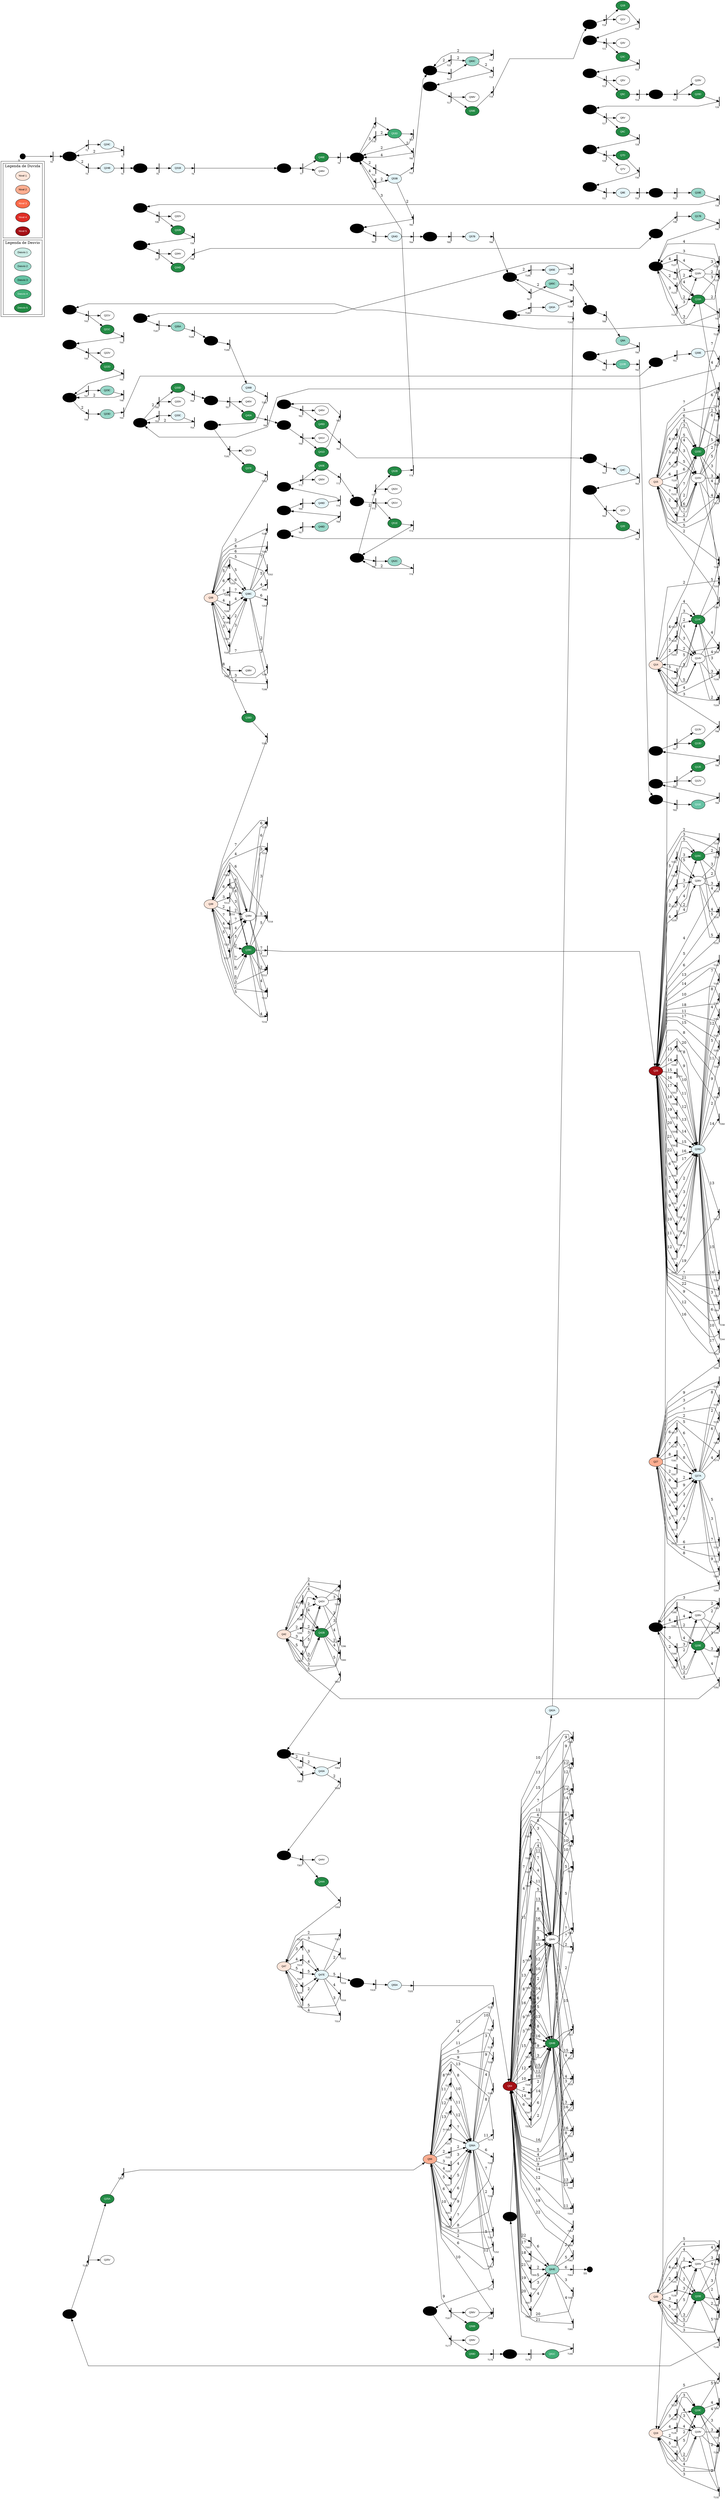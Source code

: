 digraph G { rankdir=LR; splines=polyline;
node[style=filled; fontsize=10; fontname=Arial; fontcolor=black; fillcolor=white; colorscheme=bugn9];
subgraph cluster_0{subgraph cluster_1{ label="Legenda de Duvida"
"Nivel 1"[colorscheme=reds5; fillcolor=1;]
"Nivel 2"[colorscheme=reds5; fillcolor=2;]
"Nivel 3"[colorscheme=reds5; fillcolor=3; fontcolor=white;]
"Nivel 4"[colorscheme=reds5; fillcolor=4; fontcolor=white;]
"Nivel 5"[colorscheme=reds5; fillcolor=5; fontcolor=white;]
}
subgraph cluster_2{ label="Legenda de Desvio"
"Desvio 1"[fillcolor=3;];
"Desvio 2"[fillcolor=4;];
"Desvio 3"[fillcolor=5;];
"Desvio 4"[fillcolor=6; fontcolor=white;];
"Desvio 5"[fillcolor=7; fontcolor=white;];
}}
"S"[fillcolor=black; shape=point; width=0.3; xlabel="S";];"Q24"[colorscheme="reds5"; fillcolor=0; ]; "Q24C"[fillcolor=2; ]; "Q24B"[fillcolor=2; ]; "Q31"[colorscheme="reds5"; fillcolor=0; ]; "Q31B"[fillcolor=2; ]; "Q46"[colorscheme="reds5"; fillcolor=0; ]; "Q46E"[fillcolor=7; fontcolor=white;]; "Q53"[colorscheme="reds5"; fillcolor=0; ]; "Q53D"[fillcolor=6; fontcolor=white;]; "Q53B"[fillcolor=2; ]; "Q60"[colorscheme="reds5"; fillcolor=0; ]; "Q60C"[fillcolor=4; ]; "Q58"[colorscheme="reds5"; fillcolor=0; ]; "Q58E"[fillcolor=7; fontcolor=white;]; "Q1"[colorscheme="reds5"; fillcolor=0; ]; "Q1B"[fillcolor=7; fontcolor=white;]; "Q3"[colorscheme="reds5"; fillcolor=0; ]; "Q3C"[fillcolor=7; fontcolor=white;]; "Q5"[colorscheme="reds5"; fillcolor=0; ]; "Q5C"[fillcolor=7; fontcolor=white;]; "Q29"[colorscheme="reds5"; fillcolor=0; ]; "Q29D"[fillcolor=7; fontcolor=white;]; "Q6"[colorscheme="reds5"; fillcolor=0; ]; "Q6C"[fillcolor=7; fontcolor=white;]; "Q7"[colorscheme="reds5"; fillcolor=0; ]; "Q7D"[fillcolor=7; fontcolor=white;]; "Q8"[colorscheme="reds5"; fillcolor=0; ]; "Q8E"[fillcolor=2; ]; "Q16"[colorscheme="reds5"; fillcolor=0; ]; "Q16E"[fillcolor=4; ]; "Q32"[colorscheme="reds5"; fillcolor=0; ]; "Q32B"[fillcolor=7; fontcolor=white;]; "Q34"[colorscheme="reds5"; fillcolor=0; ]; "Q34D"[fillcolor=7; fontcolor=white;]; "Q17"[colorscheme="reds5"; fillcolor=0; ]; "Q17B"[fillcolor=4; ]; "Q18"[colorscheme="reds5"; fillcolor=0; ]; "Q18A"[fillcolor=7; fontcolor=white;]; "Q21"[colorscheme="reds5"; fillcolor=0; ]; "Q21C"[fillcolor=7; fontcolor=white;]; "Q22"[colorscheme="reds5"; fillcolor=0; ]; "Q22D"[fillcolor=7; fontcolor=white;]; "Q23"[colorscheme="reds5"; fillcolor=0; ]; "Q23C"[fillcolor=4; ]; "Q23D"[fillcolor=4; ]; "Q30"[colorscheme="reds5"; fillcolor=0; ]; "Q30E"[fillcolor=2; ]; "Q33"[colorscheme="reds5"; fillcolor=0; ]; "Q33C"[fillcolor=2; ]; "Q33D"[fillcolor=7; fontcolor=white;]; "Q40"[colorscheme="reds5"; fillcolor=0; ]; "Q40A"[fillcolor=7; fontcolor=white;]; "Q41"[colorscheme="reds5"; fillcolor=0; ]; "Q41D"[fillcolor=7; fontcolor=white;]; "Q45"[colorscheme="reds5"; fillcolor=0; ]; "Q45D"[fillcolor=7; fontcolor=white;]; "Q4"[colorscheme="reds5"; fillcolor=0; ]; "Q4C"[fillcolor=2; ]; "Q2"[colorscheme="reds5"; fillcolor=0; ]; "Q2E"[fillcolor=7; fontcolor=white;]; "Q48"[colorscheme="reds5"; fillcolor=0; ]; "Q48D"[fillcolor=4; ]; "Q49"[colorscheme="reds5"; fillcolor=0; ]; "Q49D"[fillcolor=2; ]; "Q50"[colorscheme="reds5"; fillcolor=0; ]; "Q50E"[fillcolor=7; fontcolor=white;]; "Q51"[colorscheme="reds5"; fillcolor=0; ]; "Q51E"[fillcolor=7; fontcolor=white;]; "Q52"[colorscheme="reds5"; fillcolor=0; ]; "Q52C"[fillcolor=4; ]; "Q52B"[fillcolor=7; fontcolor=white;]; "Q54"[colorscheme="reds5"; fillcolor=0; ]; "Q54D"[fillcolor=2; ]; "Q57"[colorscheme="reds5"; fillcolor=0; ]; "Q57B"[fillcolor=2; ]; "Q65"[colorscheme="reds5"; fillcolor=0; ]; "Q65C"[fillcolor=4; ]; "Q9"[colorscheme="reds5"; fillcolor=0; ]; "Q9A"[fillcolor=4; ]; "Q10"[colorscheme="reds5"; fillcolor=0; ]; "Q10B"[fillcolor=5; fontcolor=white;]; "Q11"[colorscheme="reds5"; fillcolor=0; ]; "Q11E"[fillcolor=5; fontcolor=white;]; "Q12"[colorscheme="reds5"; fillcolor=0; ]; "Q12E"[fillcolor=7; fontcolor=white;]; "Q13"[colorscheme="reds5"; fillcolor=0; ]; "Q13D"[fillcolor=7; fontcolor=white;]; "Q14"[colorscheme="reds5"; fillcolor=1; ]; "Q14C"[fillcolor=7; fontcolor=white;]; "Q15"[colorscheme="reds5"; fillcolor=1; ]; "Q15D"[fillcolor=7; fontcolor=white;]; "Q19"[colorscheme="reds5"; fillcolor=1; ]; "Q19C"[fillcolor=7; fontcolor=white;]; "Q20"[colorscheme="reds5"; fillcolor=1; ]; "Q20E"[fillcolor=7; fontcolor=white;]; "Q25"[colorscheme="reds5"; fillcolor=0; ]; "Q25A"[fillcolor=7; fontcolor=white;]; "Q56"[colorscheme="reds5"; fillcolor=2; ]; "Q56A"[fillcolor=2; ]; "Q56B"[fillcolor=7; fontcolor=white;]; "Q59"[colorscheme="reds5"; fillcolor=0; ]; "Q59D"[fillcolor=7; fontcolor=white;]; "Q61"[colorscheme="reds5"; fillcolor=0; ]; "Q61C"[fillcolor=6; fontcolor=white;]; "Q62"[colorscheme="reds5"; fillcolor=0; ]; "Q62A"[fillcolor=2; ]; "Q63"[colorscheme="reds5"; fillcolor=0; ]; "Q63A"[fillcolor=2; ]; "Q65E"[fillcolor=2; ]; "Q35"[colorscheme="reds5"; fillcolor=0; ]; "Q35A"[fillcolor=4; ]; "Q36"[colorscheme="reds5"; fillcolor=0; ]; "Q36B"[fillcolor=2; ]; "Q37"[colorscheme="reds5"; fillcolor=0; ]; "Q37E"[fillcolor=7; fontcolor=white;]; "Q38"[colorscheme="reds5"; fillcolor=1; ]; "Q38C"[fillcolor=2; ]; "Q38D"[fillcolor=7; fontcolor=white;]; "Q39"[colorscheme="reds5"; fillcolor=1; ]; "Q39C"[fillcolor=7; fontcolor=white;]; "Q26"[colorscheme="reds5"; fillcolor=5; fontcolor=white;]; "Q26C"[fillcolor=7; fontcolor=white;]; "Q26D"[fillcolor=2; ]; "Q27"[colorscheme="reds5"; fillcolor=2; ]; "Q27A"[fillcolor=2; ]; "Q28"[colorscheme="reds5"; fillcolor=0; ]; "Q28E"[fillcolor=7; fontcolor=white;]; "Q42"[colorscheme="reds5"; fillcolor=1; ]; "Q42B"[fillcolor=7; fontcolor=white;]; "Q43"[colorscheme="reds5"; fillcolor=0; ]; "Q43A"[fillcolor=2; ]; "Q44"[colorscheme="reds5"; fillcolor=0; ]; "Q44A"[fillcolor=7; fontcolor=white;]; "Q47"[colorscheme="reds5"; fillcolor=1; ]; "Q47E"[fillcolor=2; ]; "Q55"[colorscheme="reds5"; fillcolor=0; ]; "Q55A"[fillcolor=2; ]; "Q64"[colorscheme="reds5"; fillcolor=5; fontcolor=white;]; "Q64B"[fillcolor=7; fontcolor=white;]; "Q64E"[fillcolor=4; ]; "SS"[fillcolor=black; shape=point; width=0.3; xlabel="SS";];"T0"[fillcolor=black; shape=box; label=""; width=0.01; fontsize=9; xlabel="T0"]; "T1"[fillcolor=black; shape=box; label=""; width=0.01; fontsize=9; xlabel="T1"]; "T2"[fillcolor=black; shape=box; label=""; width=0.01; fontsize=9; xlabel="T2"]; "T3"[fillcolor=black; shape=box; label=""; width=0.01; fontsize=9; xlabel="T3"]; "T4"[fillcolor=black; shape=box; label=""; width=0.01; fontsize=9; xlabel="T4"]; "T5"[fillcolor=black; shape=box; label=""; width=0.01; fontsize=9; xlabel="T5"]; "T6"[fillcolor=black; shape=box; label=""; width=0.01; fontsize=9; xlabel="T6"]; "T7"[fillcolor=black; shape=box; label=""; width=0.01; fontsize=9; xlabel="T7"]; "T8"[fillcolor=black; shape=box; label=""; width=0.01; fontsize=9; xlabel="T8"]; "T9"[fillcolor=black; shape=box; label=""; width=0.01; fontsize=9; xlabel="T9"]; "T10"[fillcolor=black; shape=box; label=""; width=0.01; fontsize=9; xlabel="T10"]; "T11"[fillcolor=black; shape=box; label=""; width=0.01; fontsize=9; xlabel="T11"]; "T12"[fillcolor=black; shape=box; label=""; width=0.01; fontsize=9; xlabel="T12"]; "T13"[fillcolor=black; shape=box; label=""; width=0.01; fontsize=9; xlabel="T13"]; "T14"[fillcolor=black; shape=box; label=""; width=0.01; fontsize=9; xlabel="T14"]; "T15"[fillcolor=black; shape=box; label=""; width=0.01; fontsize=9; xlabel="T15"]; "T16"[fillcolor=black; shape=box; label=""; width=0.01; fontsize=9; xlabel="T16"]; "T17"[fillcolor=black; shape=box; label=""; width=0.01; fontsize=9; xlabel="T17"]; "T18"[fillcolor=black; shape=box; label=""; width=0.01; fontsize=9; xlabel="T18"]; "T19"[fillcolor=black; shape=box; label=""; width=0.01; fontsize=9; xlabel="T19"]; "T20"[fillcolor=black; shape=box; label=""; width=0.01; fontsize=9; xlabel="T20"]; "T21"[fillcolor=black; shape=box; label=""; width=0.01; fontsize=9; xlabel="T21"]; "T22"[fillcolor=black; shape=box; label=""; width=0.01; fontsize=9; xlabel="T22"]; "T23"[fillcolor=black; shape=box; label=""; width=0.01; fontsize=9; xlabel="T23"]; "T24"[fillcolor=black; shape=box; label=""; width=0.01; fontsize=9; xlabel="T24"]; "T25"[fillcolor=black; shape=box; label=""; width=0.01; fontsize=9; xlabel="T25"]; "T26"[fillcolor=black; shape=box; label=""; width=0.01; fontsize=9; xlabel="T26"]; "T27"[fillcolor=black; shape=box; label=""; width=0.01; fontsize=9; xlabel="T27"]; "T28"[fillcolor=black; shape=box; label=""; width=0.01; fontsize=9; xlabel="T28"]; "T29"[fillcolor=black; shape=box; label=""; width=0.01; fontsize=9; xlabel="T29"]; "T30"[fillcolor=black; shape=box; label=""; width=0.01; fontsize=9; xlabel="T30"]; "T31"[fillcolor=black; shape=box; label=""; width=0.01; fontsize=9; xlabel="T31"]; "T32"[fillcolor=black; shape=box; label=""; width=0.01; fontsize=9; xlabel="T32"]; "T33"[fillcolor=black; shape=box; label=""; width=0.01; fontsize=9; xlabel="T33"]; "T34"[fillcolor=black; shape=box; label=""; width=0.01; fontsize=9; xlabel="T34"]; "T35"[fillcolor=black; shape=box; label=""; width=0.01; fontsize=9; xlabel="T35"]; "T36"[fillcolor=black; shape=box; label=""; width=0.01; fontsize=9; xlabel="T36"]; "T37"[fillcolor=black; shape=box; label=""; width=0.01; fontsize=9; xlabel="T37"]; "T38"[fillcolor=black; shape=box; label=""; width=0.01; fontsize=9; xlabel="T38"]; "T39"[fillcolor=black; shape=box; label=""; width=0.01; fontsize=9; xlabel="T39"]; "T40"[fillcolor=black; shape=box; label=""; width=0.01; fontsize=9; xlabel="T40"]; "T41"[fillcolor=black; shape=box; label=""; width=0.01; fontsize=9; xlabel="T41"]; "T42"[fillcolor=black; shape=box; label=""; width=0.01; fontsize=9; xlabel="T42"]; "T43"[fillcolor=black; shape=box; label=""; width=0.01; fontsize=9; xlabel="T43"]; "T44"[fillcolor=black; shape=box; label=""; width=0.01; fontsize=9; xlabel="T44"]; "T45"[fillcolor=black; shape=box; label=""; width=0.01; fontsize=9; xlabel="T45"]; "T46"[fillcolor=black; shape=box; label=""; width=0.01; fontsize=9; xlabel="T46"]; "T47"[fillcolor=black; shape=box; label=""; width=0.01; fontsize=9; xlabel="T47"]; "T48"[fillcolor=black; shape=box; label=""; width=0.01; fontsize=9; xlabel="T48"]; "T49"[fillcolor=black; shape=box; label=""; width=0.01; fontsize=9; xlabel="T49"]; "T50"[fillcolor=black; shape=box; label=""; width=0.01; fontsize=9; xlabel="T50"]; "T51"[fillcolor=black; shape=box; label=""; width=0.01; fontsize=9; xlabel="T51"]; "T52"[fillcolor=black; shape=box; label=""; width=0.01; fontsize=9; xlabel="T52"]; "T53"[fillcolor=black; shape=box; label=""; width=0.01; fontsize=9; xlabel="T53"]; "T54"[fillcolor=black; shape=box; label=""; width=0.01; fontsize=9; xlabel="T54"]; "T55"[fillcolor=black; shape=box; label=""; width=0.01; fontsize=9; xlabel="T55"]; "T56"[fillcolor=black; shape=box; label=""; width=0.01; fontsize=9; xlabel="T56"]; "T57"[fillcolor=black; shape=box; label=""; width=0.01; fontsize=9; xlabel="T57"]; "T58"[fillcolor=black; shape=box; label=""; width=0.01; fontsize=9; xlabel="T58"]; "T59"[fillcolor=black; shape=box; label=""; width=0.01; fontsize=9; xlabel="T59"]; "T60"[fillcolor=black; shape=box; label=""; width=0.01; fontsize=9; xlabel="T60"]; "T61"[fillcolor=black; shape=box; label=""; width=0.01; fontsize=9; xlabel="T61"]; "T62"[fillcolor=black; shape=box; label=""; width=0.01; fontsize=9; xlabel="T62"]; "T63"[fillcolor=black; shape=box; label=""; width=0.01; fontsize=9; xlabel="T63"]; "T64"[fillcolor=black; shape=box; label=""; width=0.01; fontsize=9; xlabel="T64"]; "T65"[fillcolor=black; shape=box; label=""; width=0.01; fontsize=9; xlabel="T65"]; "T66"[fillcolor=black; shape=box; label=""; width=0.01; fontsize=9; xlabel="T66"]; "T67"[fillcolor=black; shape=box; label=""; width=0.01; fontsize=9; xlabel="T67"]; "T68"[fillcolor=black; shape=box; label=""; width=0.01; fontsize=9; xlabel="T68"]; "T69"[fillcolor=black; shape=box; label=""; width=0.01; fontsize=9; xlabel="T69"]; "T70"[fillcolor=black; shape=box; label=""; width=0.01; fontsize=9; xlabel="T70"]; "T71"[fillcolor=black; shape=box; label=""; width=0.01; fontsize=9; xlabel="T71"]; "T72"[fillcolor=black; shape=box; label=""; width=0.01; fontsize=9; xlabel="T72"]; "T73"[fillcolor=black; shape=box; label=""; width=0.01; fontsize=9; xlabel="T73"]; "T74"[fillcolor=black; shape=box; label=""; width=0.01; fontsize=9; xlabel="T74"]; "T75"[fillcolor=black; shape=box; label=""; width=0.01; fontsize=9; xlabel="T75"]; "T76"[fillcolor=black; shape=box; label=""; width=0.01; fontsize=9; xlabel="T76"]; "T77"[fillcolor=black; shape=box; label=""; width=0.01; fontsize=9; xlabel="T77"]; "T78"[fillcolor=black; shape=box; label=""; width=0.01; fontsize=9; xlabel="T78"]; "T79"[fillcolor=black; shape=box; label=""; width=0.01; fontsize=9; xlabel="T79"]; "T80"[fillcolor=black; shape=box; label=""; width=0.01; fontsize=9; xlabel="T80"]; "T81"[fillcolor=black; shape=box; label=""; width=0.01; fontsize=9; xlabel="T81"]; "T82"[fillcolor=black; shape=box; label=""; width=0.01; fontsize=9; xlabel="T82"]; "T83"[fillcolor=black; shape=box; label=""; width=0.01; fontsize=9; xlabel="T83"]; "T84"[fillcolor=black; shape=box; label=""; width=0.01; fontsize=9; xlabel="T84"]; "T85"[fillcolor=black; shape=box; label=""; width=0.01; fontsize=9; xlabel="T85"]; "T86"[fillcolor=black; shape=box; label=""; width=0.01; fontsize=9; xlabel="T86"]; "T87"[fillcolor=black; shape=box; label=""; width=0.01; fontsize=9; xlabel="T87"]; "T88"[fillcolor=black; shape=box; label=""; width=0.01; fontsize=9; xlabel="T88"]; "T89"[fillcolor=black; shape=box; label=""; width=0.01; fontsize=9; xlabel="T89"]; "T90"[fillcolor=black; shape=box; label=""; width=0.01; fontsize=9; xlabel="T90"]; "T91"[fillcolor=black; shape=box; label=""; width=0.01; fontsize=9; xlabel="T91"]; "T92"[fillcolor=black; shape=box; label=""; width=0.01; fontsize=9; xlabel="T92"]; "T93"[fillcolor=black; shape=box; label=""; width=0.01; fontsize=9; xlabel="T93"]; "T94"[fillcolor=black; shape=box; label=""; width=0.01; fontsize=9; xlabel="T94"]; "T95"[fillcolor=black; shape=box; label=""; width=0.01; fontsize=9; xlabel="T95"]; "T96"[fillcolor=black; shape=box; label=""; width=0.01; fontsize=9; xlabel="T96"]; "T97"[fillcolor=black; shape=box; label=""; width=0.01; fontsize=9; xlabel="T97"]; "T98"[fillcolor=black; shape=box; label=""; width=0.01; fontsize=9; xlabel="T98"]; "T99"[fillcolor=black; shape=box; label=""; width=0.01; fontsize=9; xlabel="T99"]; "T100"[fillcolor=black; shape=box; label=""; width=0.01; fontsize=9; xlabel="T100"]; "T101"[fillcolor=black; shape=box; label=""; width=0.01; fontsize=9; xlabel="T101"]; "T102"[fillcolor=black; shape=box; label=""; width=0.01; fontsize=9; xlabel="T102"]; "T103"[fillcolor=black; shape=box; label=""; width=0.01; fontsize=9; xlabel="T103"]; "T104"[fillcolor=black; shape=box; label=""; width=0.01; fontsize=9; xlabel="T104"]; "T105"[fillcolor=black; shape=box; label=""; width=0.01; fontsize=9; xlabel="T105"]; "T106"[fillcolor=black; shape=box; label=""; width=0.01; fontsize=9; xlabel="T106"]; "T107"[fillcolor=black; shape=box; label=""; width=0.01; fontsize=9; xlabel="T107"]; "T108"[fillcolor=black; shape=box; label=""; width=0.01; fontsize=9; xlabel="T108"]; "T109"[fillcolor=black; shape=box; label=""; width=0.01; fontsize=9; xlabel="T109"]; "T110"[fillcolor=black; shape=box; label=""; width=0.01; fontsize=9; xlabel="T110"]; "T111"[fillcolor=black; shape=box; label=""; width=0.01; fontsize=9; xlabel="T111"]; "T112"[fillcolor=black; shape=box; label=""; width=0.01; fontsize=9; xlabel="T112"]; "T113"[fillcolor=black; shape=box; label=""; width=0.01; fontsize=9; xlabel="T113"]; "T114"[fillcolor=black; shape=box; label=""; width=0.01; fontsize=9; xlabel="T114"]; "T115"[fillcolor=black; shape=box; label=""; width=0.01; fontsize=9; xlabel="T115"]; "T116"[fillcolor=black; shape=box; label=""; width=0.01; fontsize=9; xlabel="T116"]; "T117"[fillcolor=black; shape=box; label=""; width=0.01; fontsize=9; xlabel="T117"]; "T118"[fillcolor=black; shape=box; label=""; width=0.01; fontsize=9; xlabel="T118"]; "T119"[fillcolor=black; shape=box; label=""; width=0.01; fontsize=9; xlabel="T119"]; "T120"[fillcolor=black; shape=box; label=""; width=0.01; fontsize=9; xlabel="T120"]; "T121"[fillcolor=black; shape=box; label=""; width=0.01; fontsize=9; xlabel="T121"]; "T122"[fillcolor=black; shape=box; label=""; width=0.01; fontsize=9; xlabel="T122"]; "T123"[fillcolor=black; shape=box; label=""; width=0.01; fontsize=9; xlabel="T123"]; "T124"[fillcolor=black; shape=box; label=""; width=0.01; fontsize=9; xlabel="T124"]; "T125"[fillcolor=black; shape=box; label=""; width=0.01; fontsize=9; xlabel="T125"]; "T126"[fillcolor=black; shape=box; label=""; width=0.01; fontsize=9; xlabel="T126"]; "T127"[fillcolor=black; shape=box; label=""; width=0.01; fontsize=9; xlabel="T127"]; "T128"[fillcolor=black; shape=box; label=""; width=0.01; fontsize=9; xlabel="T128"]; "T129"[fillcolor=black; shape=box; label=""; width=0.01; fontsize=9; xlabel="T129"]; "T130"[fillcolor=black; shape=box; label=""; width=0.01; fontsize=9; xlabel="T130"]; "T131"[fillcolor=black; shape=box; label=""; width=0.01; fontsize=9; xlabel="T131"]; "T132"[fillcolor=black; shape=box; label=""; width=0.01; fontsize=9; xlabel="T132"]; "T133"[fillcolor=black; shape=box; label=""; width=0.01; fontsize=9; xlabel="T133"]; "T134"[fillcolor=black; shape=box; label=""; width=0.01; fontsize=9; xlabel="T134"]; "T135"[fillcolor=black; shape=box; label=""; width=0.01; fontsize=9; xlabel="T135"]; "T136"[fillcolor=black; shape=box; label=""; width=0.01; fontsize=9; xlabel="T136"]; "T137"[fillcolor=black; shape=box; label=""; width=0.01; fontsize=9; xlabel="T137"]; "T138"[fillcolor=black; shape=box; label=""; width=0.01; fontsize=9; xlabel="T138"]; "T139"[fillcolor=black; shape=box; label=""; width=0.01; fontsize=9; xlabel="T139"]; "T140"[fillcolor=black; shape=box; label=""; width=0.01; fontsize=9; xlabel="T140"]; "T141"[fillcolor=black; shape=box; label=""; width=0.01; fontsize=9; xlabel="T141"]; "T142"[fillcolor=black; shape=box; label=""; width=0.01; fontsize=9; xlabel="T142"]; "T143"[fillcolor=black; shape=box; label=""; width=0.01; fontsize=9; xlabel="T143"]; "T144"[fillcolor=black; shape=box; label=""; width=0.01; fontsize=9; xlabel="T144"]; "T145"[fillcolor=black; shape=box; label=""; width=0.01; fontsize=9; xlabel="T145"]; "T146"[fillcolor=black; shape=box; label=""; width=0.01; fontsize=9; xlabel="T146"]; "T147"[fillcolor=black; shape=box; label=""; width=0.01; fontsize=9; xlabel="T147"]; "T148"[fillcolor=black; shape=box; label=""; width=0.01; fontsize=9; xlabel="T148"]; "T149"[fillcolor=black; shape=box; label=""; width=0.01; fontsize=9; xlabel="T149"]; "T150"[fillcolor=black; shape=box; label=""; width=0.01; fontsize=9; xlabel="T150"]; "T151"[fillcolor=black; shape=box; label=""; width=0.01; fontsize=9; xlabel="T151"]; "T152"[fillcolor=black; shape=box; label=""; width=0.01; fontsize=9; xlabel="T152"]; "T153"[fillcolor=black; shape=box; label=""; width=0.01; fontsize=9; xlabel="T153"]; "T154"[fillcolor=black; shape=box; label=""; width=0.01; fontsize=9; xlabel="T154"]; "T155"[fillcolor=black; shape=box; label=""; width=0.01; fontsize=9; xlabel="T155"]; "T156"[fillcolor=black; shape=box; label=""; width=0.01; fontsize=9; xlabel="T156"]; "T157"[fillcolor=black; shape=box; label=""; width=0.01; fontsize=9; xlabel="T157"]; "T158"[fillcolor=black; shape=box; label=""; width=0.01; fontsize=9; xlabel="T158"]; "T159"[fillcolor=black; shape=box; label=""; width=0.01; fontsize=9; xlabel="T159"]; "T160"[fillcolor=black; shape=box; label=""; width=0.01; fontsize=9; xlabel="T160"]; "T161"[fillcolor=black; shape=box; label=""; width=0.01; fontsize=9; xlabel="T161"]; "T162"[fillcolor=black; shape=box; label=""; width=0.01; fontsize=9; xlabel="T162"]; "T163"[fillcolor=black; shape=box; label=""; width=0.01; fontsize=9; xlabel="T163"]; "T164"[fillcolor=black; shape=box; label=""; width=0.01; fontsize=9; xlabel="T164"]; "T165"[fillcolor=black; shape=box; label=""; width=0.01; fontsize=9; xlabel="T165"]; "T166"[fillcolor=black; shape=box; label=""; width=0.01; fontsize=9; xlabel="T166"]; "T167"[fillcolor=black; shape=box; label=""; width=0.01; fontsize=9; xlabel="T167"]; "T168"[fillcolor=black; shape=box; label=""; width=0.01; fontsize=9; xlabel="T168"]; "T169"[fillcolor=black; shape=box; label=""; width=0.01; fontsize=9; xlabel="T169"]; "T170"[fillcolor=black; shape=box; label=""; width=0.01; fontsize=9; xlabel="T170"]; "T171"[fillcolor=black; shape=box; label=""; width=0.01; fontsize=9; xlabel="T171"]; "T172"[fillcolor=black; shape=box; label=""; width=0.01; fontsize=9; xlabel="T172"]; "T173"[fillcolor=black; shape=box; label=""; width=0.01; fontsize=9; xlabel="T173"]; "T174"[fillcolor=black; shape=box; label=""; width=0.01; fontsize=9; xlabel="T174"]; "T175"[fillcolor=black; shape=box; label=""; width=0.01; fontsize=9; xlabel="T175"]; "T176"[fillcolor=black; shape=box; label=""; width=0.01; fontsize=9; xlabel="T176"]; "T177"[fillcolor=black; shape=box; label=""; width=0.01; fontsize=9; xlabel="T177"]; "T178"[fillcolor=black; shape=box; label=""; width=0.01; fontsize=9; xlabel="T178"]; "T179"[fillcolor=black; shape=box; label=""; width=0.01; fontsize=9; xlabel="T179"]; "T180"[fillcolor=black; shape=box; label=""; width=0.01; fontsize=9; xlabel="T180"]; "T181"[fillcolor=black; shape=box; label=""; width=0.01; fontsize=9; xlabel="T181"]; "T182"[fillcolor=black; shape=box; label=""; width=0.01; fontsize=9; xlabel="T182"]; "T183"[fillcolor=black; shape=box; label=""; width=0.01; fontsize=9; xlabel="T183"]; "T184"[fillcolor=black; shape=box; label=""; width=0.01; fontsize=9; xlabel="T184"]; "T185"[fillcolor=black; shape=box; label=""; width=0.01; fontsize=9; xlabel="T185"]; "T186"[fillcolor=black; shape=box; label=""; width=0.01; fontsize=9; xlabel="T186"]; "T187"[fillcolor=black; shape=box; label=""; width=0.01; fontsize=9; xlabel="T187"]; "T188"[fillcolor=black; shape=box; label=""; width=0.01; fontsize=9; xlabel="T188"]; "T189"[fillcolor=black; shape=box; label=""; width=0.01; fontsize=9; xlabel="T189"]; "T190"[fillcolor=black; shape=box; label=""; width=0.01; fontsize=9; xlabel="T190"]; "T191"[fillcolor=black; shape=box; label=""; width=0.01; fontsize=9; xlabel="T191"]; "T192"[fillcolor=black; shape=box; label=""; width=0.01; fontsize=9; xlabel="T192"]; "T193"[fillcolor=black; shape=box; label=""; width=0.01; fontsize=9; xlabel="T193"]; "T194"[fillcolor=black; shape=box; label=""; width=0.01; fontsize=9; xlabel="T194"]; "T195"[fillcolor=black; shape=box; label=""; width=0.01; fontsize=9; xlabel="T195"]; "T196"[fillcolor=black; shape=box; label=""; width=0.01; fontsize=9; xlabel="T196"]; "T197"[fillcolor=black; shape=box; label=""; width=0.01; fontsize=9; xlabel="T197"]; "T198"[fillcolor=black; shape=box; label=""; width=0.01; fontsize=9; xlabel="T198"]; "T199"[fillcolor=black; shape=box; label=""; width=0.01; fontsize=9; xlabel="T199"]; "T200"[fillcolor=black; shape=box; label=""; width=0.01; fontsize=9; xlabel="T200"]; "T201"[fillcolor=black; shape=box; label=""; width=0.01; fontsize=9; xlabel="T201"]; "T202"[fillcolor=black; shape=box; label=""; width=0.01; fontsize=9; xlabel="T202"]; "T203"[fillcolor=black; shape=box; label=""; width=0.01; fontsize=9; xlabel="T203"]; "T204"[fillcolor=black; shape=box; label=""; width=0.01; fontsize=9; xlabel="T204"]; "T205"[fillcolor=black; shape=box; label=""; width=0.01; fontsize=9; xlabel="T205"]; "T206"[fillcolor=black; shape=box; label=""; width=0.01; fontsize=9; xlabel="T206"]; "T207"[fillcolor=black; shape=box; label=""; width=0.01; fontsize=9; xlabel="T207"]; "T208"[fillcolor=black; shape=box; label=""; width=0.01; fontsize=9; xlabel="T208"]; "T209"[fillcolor=black; shape=box; label=""; width=0.01; fontsize=9; xlabel="T209"]; "T210"[fillcolor=black; shape=box; label=""; width=0.01; fontsize=9; xlabel="T210"]; "T211"[fillcolor=black; shape=box; label=""; width=0.01; fontsize=9; xlabel="T211"]; "T212"[fillcolor=black; shape=box; label=""; width=0.01; fontsize=9; xlabel="T212"]; "T213"[fillcolor=black; shape=box; label=""; width=0.01; fontsize=9; xlabel="T213"]; "T214"[fillcolor=black; shape=box; label=""; width=0.01; fontsize=9; xlabel="T214"]; "T215"[fillcolor=black; shape=box; label=""; width=0.01; fontsize=9; xlabel="T215"]; "T216"[fillcolor=black; shape=box; label=""; width=0.01; fontsize=9; xlabel="T216"]; "T217"[fillcolor=black; shape=box; label=""; width=0.01; fontsize=9; xlabel="T217"]; "T218"[fillcolor=black; shape=box; label=""; width=0.01; fontsize=9; xlabel="T218"]; "T219"[fillcolor=black; shape=box; label=""; width=0.01; fontsize=9; xlabel="T219"]; "T220"[fillcolor=black; shape=box; label=""; width=0.01; fontsize=9; xlabel="T220"]; "T221"[fillcolor=black; shape=box; label=""; width=0.01; fontsize=9; xlabel="T221"]; "T222"[fillcolor=black; shape=box; label=""; width=0.01; fontsize=9; xlabel="T222"]; "T223"[fillcolor=black; shape=box; label=""; width=0.01; fontsize=9; xlabel="T223"]; "T224"[fillcolor=black; shape=box; label=""; width=0.01; fontsize=9; xlabel="T224"]; "T225"[fillcolor=black; shape=box; label=""; width=0.01; fontsize=9; xlabel="T225"]; "T226"[fillcolor=black; shape=box; label=""; width=0.01; fontsize=9; xlabel="T226"]; "T227"[fillcolor=black; shape=box; label=""; width=0.01; fontsize=9; xlabel="T227"]; "T228"[fillcolor=black; shape=box; label=""; width=0.01; fontsize=9; xlabel="T228"]; "T229"[fillcolor=black; shape=box; label=""; width=0.01; fontsize=9; xlabel="T229"]; "T230"[fillcolor=black; shape=box; label=""; width=0.01; fontsize=9; xlabel="T230"]; "T231"[fillcolor=black; shape=box; label=""; width=0.01; fontsize=9; xlabel="T231"]; "T232"[fillcolor=black; shape=box; label=""; width=0.01; fontsize=9; xlabel="T232"]; "T233"[fillcolor=black; shape=box; label=""; width=0.01; fontsize=9; xlabel="T233"]; "T234"[fillcolor=black; shape=box; label=""; width=0.01; fontsize=9; xlabel="T234"]; "T235"[fillcolor=black; shape=box; label=""; width=0.01; fontsize=9; xlabel="T235"]; "T236"[fillcolor=black; shape=box; label=""; width=0.01; fontsize=9; xlabel="T236"]; "T237"[fillcolor=black; shape=box; label=""; width=0.01; fontsize=9; xlabel="T237"]; "T238"[fillcolor=black; shape=box; label=""; width=0.01; fontsize=9; xlabel="T238"]; "T239"[fillcolor=black; shape=box; label=""; width=0.01; fontsize=9; xlabel="T239"]; "T240"[fillcolor=black; shape=box; label=""; width=0.01; fontsize=9; xlabel="T240"]; "T241"[fillcolor=black; shape=box; label=""; width=0.01; fontsize=9; xlabel="T241"]; "T242"[fillcolor=black; shape=box; label=""; width=0.01; fontsize=9; xlabel="T242"]; "T243"[fillcolor=black; shape=box; label=""; width=0.01; fontsize=9; xlabel="T243"]; "T244"[fillcolor=black; shape=box; label=""; width=0.01; fontsize=9; xlabel="T244"]; "T245"[fillcolor=black; shape=box; label=""; width=0.01; fontsize=9; xlabel="T245"]; "T246"[fillcolor=black; shape=box; label=""; width=0.01; fontsize=9; xlabel="T246"]; "T247"[fillcolor=black; shape=box; label=""; width=0.01; fontsize=9; xlabel="T247"]; "T248"[fillcolor=black; shape=box; label=""; width=0.01; fontsize=9; xlabel="T248"]; "T249"[fillcolor=black; shape=box; label=""; width=0.01; fontsize=9; xlabel="T249"]; "T250"[fillcolor=black; shape=box; label=""; width=0.01; fontsize=9; xlabel="T250"]; "T251"[fillcolor=black; shape=box; label=""; width=0.01; fontsize=9; xlabel="T251"]; "T252"[fillcolor=black; shape=box; label=""; width=0.01; fontsize=9; xlabel="T252"]; "T253"[fillcolor=black; shape=box; label=""; width=0.01; fontsize=9; xlabel="T253"]; "T254"[fillcolor=black; shape=box; label=""; width=0.01; fontsize=9; xlabel="T254"]; "T255"[fillcolor=black; shape=box; label=""; width=0.01; fontsize=9; xlabel="T255"]; "T256"[fillcolor=black; shape=box; label=""; width=0.01; fontsize=9; xlabel="T256"]; "T257"[fillcolor=black; shape=box; label=""; width=0.01; fontsize=9; xlabel="T257"]; "T258"[fillcolor=black; shape=box; label=""; width=0.01; fontsize=9; xlabel="T258"]; "T259"[fillcolor=black; shape=box; label=""; width=0.01; fontsize=9; xlabel="T259"]; "T260"[fillcolor=black; shape=box; label=""; width=0.01; fontsize=9; xlabel="T260"]; "T261"[fillcolor=black; shape=box; label=""; width=0.01; fontsize=9; xlabel="T261"]; "T262"[fillcolor=black; shape=box; label=""; width=0.01; fontsize=9; xlabel="T262"]; "T263"[fillcolor=black; shape=box; label=""; width=0.01; fontsize=9; xlabel="T263"]; "T264"[fillcolor=black; shape=box; label=""; width=0.01; fontsize=9; xlabel="T264"]; "T265"[fillcolor=black; shape=box; label=""; width=0.01; fontsize=9; xlabel="T265"]; "T266"[fillcolor=black; shape=box; label=""; width=0.01; fontsize=9; xlabel="T266"]; "T267"[fillcolor=black; shape=box; label=""; width=0.01; fontsize=9; xlabel="T267"]; "T268"[fillcolor=black; shape=box; label=""; width=0.01; fontsize=9; xlabel="T268"]; "T269"[fillcolor=black; shape=box; label=""; width=0.01; fontsize=9; xlabel="T269"]; "T270"[fillcolor=black; shape=box; label=""; width=0.01; fontsize=9; xlabel="T270"]; "T271"[fillcolor=black; shape=box; label=""; width=0.01; fontsize=9; xlabel="T271"]; "T272"[fillcolor=black; shape=box; label=""; width=0.01; fontsize=9; xlabel="T272"]; "T273"[fillcolor=black; shape=box; label=""; width=0.01; fontsize=9; xlabel="T273"]; "T274"[fillcolor=black; shape=box; label=""; width=0.01; fontsize=9; xlabel="T274"]; "T275"[fillcolor=black; shape=box; label=""; width=0.01; fontsize=9; xlabel="T275"]; "T276"[fillcolor=black; shape=box; label=""; width=0.01; fontsize=9; xlabel="T276"]; "T277"[fillcolor=black; shape=box; label=""; width=0.01; fontsize=9; xlabel="T277"]; "T278"[fillcolor=black; shape=box; label=""; width=0.01; fontsize=9; xlabel="T278"]; "T279"[fillcolor=black; shape=box; label=""; width=0.01; fontsize=9; xlabel="T279"]; "T280"[fillcolor=black; shape=box; label=""; width=0.01; fontsize=9; xlabel="T280"]; "T281"[fillcolor=black; shape=box; label=""; width=0.01; fontsize=9; xlabel="T281"]; "T282"[fillcolor=black; shape=box; label=""; width=0.01; fontsize=9; xlabel="T282"]; "T283"[fillcolor=black; shape=box; label=""; width=0.01; fontsize=9; xlabel="T283"]; "T284"[fillcolor=black; shape=box; label=""; width=0.01; fontsize=9; xlabel="T284"]; "T285"[fillcolor=black; shape=box; label=""; width=0.01; fontsize=9; xlabel="T285"]; "T286"[fillcolor=black; shape=box; label=""; width=0.01; fontsize=9; xlabel="T286"]; "T287"[fillcolor=black; shape=box; label=""; width=0.01; fontsize=9; xlabel="T287"]; "T288"[fillcolor=black; shape=box; label=""; width=0.01; fontsize=9; xlabel="T288"]; "T289"[fillcolor=black; shape=box; label=""; width=0.01; fontsize=9; xlabel="T289"]; "T290"[fillcolor=black; shape=box; label=""; width=0.01; fontsize=9; xlabel="T290"]; "T291"[fillcolor=black; shape=box; label=""; width=0.01; fontsize=9; xlabel="T291"]; "T292"[fillcolor=black; shape=box; label=""; width=0.01; fontsize=9; xlabel="T292"]; "T293"[fillcolor=black; shape=box; label=""; width=0.01; fontsize=9; xlabel="T293"]; "T294"[fillcolor=black; shape=box; label=""; width=0.01; fontsize=9; xlabel="T294"]; "T295"[fillcolor=black; shape=box; label=""; width=0.01; fontsize=9; xlabel="T295"]; "T296"[fillcolor=black; shape=box; label=""; width=0.01; fontsize=9; xlabel="T296"]; "T297"[fillcolor=black; shape=box; label=""; width=0.01; fontsize=9; xlabel="T297"]; "T298"[fillcolor=black; shape=box; label=""; width=0.01; fontsize=9; xlabel="T298"]; "T299"[fillcolor=black; shape=box; label=""; width=0.01; fontsize=9; xlabel="T299"]; "T300"[fillcolor=black; shape=box; label=""; width=0.01; fontsize=9; xlabel="T300"]; "T301"[fillcolor=black; shape=box; label=""; width=0.01; fontsize=9; xlabel="T301"]; "T302"[fillcolor=black; shape=box; label=""; width=0.01; fontsize=9; xlabel="T302"]; "T303"[fillcolor=black; shape=box; label=""; width=0.01; fontsize=9; xlabel="T303"]; "T304"[fillcolor=black; shape=box; label=""; width=0.01; fontsize=9; xlabel="T304"]; "T305"[fillcolor=black; shape=box; label=""; width=0.01; fontsize=9; xlabel="T305"]; "T306"[fillcolor=black; shape=box; label=""; width=0.01; fontsize=9; xlabel="T306"]; "T307"[fillcolor=black; shape=box; label=""; width=0.01; fontsize=9; xlabel="T307"]; "T308"[fillcolor=black; shape=box; label=""; width=0.01; fontsize=9; xlabel="T308"]; "T309"[fillcolor=black; shape=box; label=""; width=0.01; fontsize=9; xlabel="T309"]; "T310"[fillcolor=black; shape=box; label=""; width=0.01; fontsize=9; xlabel="T310"]; "T311"[fillcolor=black; shape=box; label=""; width=0.01; fontsize=9; xlabel="T311"]; "T312"[fillcolor=black; shape=box; label=""; width=0.01; fontsize=9; xlabel="T312"]; "T313"[fillcolor=black; shape=box; label=""; width=0.01; fontsize=9; xlabel="T313"]; "T314"[fillcolor=black; shape=box; label=""; width=0.01; fontsize=9; xlabel="T314"]; "T315"[fillcolor=black; shape=box; label=""; width=0.01; fontsize=9; xlabel="T315"]; "T316"[fillcolor=black; shape=box; label=""; width=0.01; fontsize=9; xlabel="T316"]; "T317"[fillcolor=black; shape=box; label=""; width=0.01; fontsize=9; xlabel="T317"]; "T318"[fillcolor=black; shape=box; label=""; width=0.01; fontsize=9; xlabel="T318"]; "T319"[fillcolor=black; shape=box; label=""; width=0.01; fontsize=9; xlabel="T319"]; "T320"[fillcolor=black; shape=box; label=""; width=0.01; fontsize=9; xlabel="T320"]; "T321"[fillcolor=black; shape=box; label=""; width=0.01; fontsize=9; xlabel="T321"]; "T322"[fillcolor=black; shape=box; label=""; width=0.01; fontsize=9; xlabel="T322"]; "T323"[fillcolor=black; shape=box; label=""; width=0.01; fontsize=9; xlabel="T323"]; "T324"[fillcolor=black; shape=box; label=""; width=0.01; fontsize=9; xlabel="T324"]; "T325"[fillcolor=black; shape=box; label=""; width=0.01; fontsize=9; xlabel="T325"]; "T326"[fillcolor=black; shape=box; label=""; width=0.01; fontsize=9; xlabel="T326"]; "T327"[fillcolor=black; shape=box; label=""; width=0.01; fontsize=9; xlabel="T327"]; "T328"[fillcolor=black; shape=box; label=""; width=0.01; fontsize=9; xlabel="T328"]; "T329"[fillcolor=black; shape=box; label=""; width=0.01; fontsize=9; xlabel="T329"]; "T330"[fillcolor=black; shape=box; label=""; width=0.01; fontsize=9; xlabel="T330"]; "T331"[fillcolor=black; shape=box; label=""; width=0.01; fontsize=9; xlabel="T331"]; "T332"[fillcolor=black; shape=box; label=""; width=0.01; fontsize=9; xlabel="T332"]; "T333"[fillcolor=black; shape=box; label=""; width=0.01; fontsize=9; xlabel="T333"]; "T334"[fillcolor=black; shape=box; label=""; width=0.01; fontsize=9; xlabel="T334"]; "T335"[fillcolor=black; shape=box; label=""; width=0.01; fontsize=9; xlabel="T335"]; "T336"[fillcolor=black; shape=box; label=""; width=0.01; fontsize=9; xlabel="T336"]; "T337"[fillcolor=black; shape=box; label=""; width=0.01; fontsize=9; xlabel="T337"]; "T338"[fillcolor=black; shape=box; label=""; width=0.01; fontsize=9; xlabel="T338"]; "T339"[fillcolor=black; shape=box; label=""; width=0.01; fontsize=9; xlabel="T339"]; "T340"[fillcolor=black; shape=box; label=""; width=0.01; fontsize=9; xlabel="T340"]; "T341"[fillcolor=black; shape=box; label=""; width=0.01; fontsize=9; xlabel="T341"]; "T342"[fillcolor=black; shape=box; label=""; width=0.01; fontsize=9; xlabel="T342"]; "T343"[fillcolor=black; shape=box; label=""; width=0.01; fontsize=9; xlabel="T343"]; "T344"[fillcolor=black; shape=box; label=""; width=0.01; fontsize=9; xlabel="T344"]; "T345"[fillcolor=black; shape=box; label=""; width=0.01; fontsize=9; xlabel="T345"]; "T346"[fillcolor=black; shape=box; label=""; width=0.01; fontsize=9; xlabel="T346"]; "T347"[fillcolor=black; shape=box; label=""; width=0.01; fontsize=9; xlabel="T347"]; "T348"[fillcolor=black; shape=box; label=""; width=0.01; fontsize=9; xlabel="T348"]; "T349"[fillcolor=black; shape=box; label=""; width=0.01; fontsize=9; xlabel="T349"]; "T350"[fillcolor=black; shape=box; label=""; width=0.01; fontsize=9; xlabel="T350"]; "T351"[fillcolor=black; shape=box; label=""; width=0.01; fontsize=9; xlabel="T351"]; "T352"[fillcolor=black; shape=box; label=""; width=0.01; fontsize=9; xlabel="T352"]; "T353"[fillcolor=black; shape=box; label=""; width=0.01; fontsize=9; xlabel="T353"]; "T354"[fillcolor=black; shape=box; label=""; width=0.01; fontsize=9; xlabel="T354"]; "T355"[fillcolor=black; shape=box; label=""; width=0.01; fontsize=9; xlabel="T355"]; "T356"[fillcolor=black; shape=box; label=""; width=0.01; fontsize=9; xlabel="T356"]; "T357"[fillcolor=black; shape=box; label=""; width=0.01; fontsize=9; xlabel="T357"]; "T358"[fillcolor=black; shape=box; label=""; width=0.01; fontsize=9; xlabel="T358"]; "T359"[fillcolor=black; shape=box; label=""; width=0.01; fontsize=9; xlabel="T359"]; "T360"[fillcolor=black; shape=box; label=""; width=0.01; fontsize=9; xlabel="T360"]; "T361"[fillcolor=black; shape=box; label=""; width=0.01; fontsize=9; xlabel="T361"]; "T362"[fillcolor=black; shape=box; label=""; width=0.01; fontsize=9; xlabel="T362"]; "T363"[fillcolor=black; shape=box; label=""; width=0.01; fontsize=9; xlabel="T363"]; "T364"[fillcolor=black; shape=box; label=""; width=0.01; fontsize=9; xlabel="T364"]; {rank=same; "Q24"; "Q21"; "Q22"; "Q23"; "Q25"; }{rank=same; "Q31"; "Q32"; "Q34"; "Q33"; "Q35"; }{rank=same; "Q46"; "Q41"; "Q45"; "Q48"; "Q49"; "Q50"; "Q42"; "Q43"; "Q44"; "Q47"; }{rank=same; "Q53"; "Q51"; "Q52"; "Q54"; "Q55"; }{rank=same; "Q60"; "Q58"; "Q57"; "Q56"; "Q59"; }{rank=same; "Q1"; "Q3"; "Q5"; "Q6"; "Q7"; "Q8"; "Q4"; "Q2"; "Q9"; "Q10"; }{rank=same; "Q29"; "Q30"; "Q26"; "Q27"; "Q28"; }{rank=same; "Q16"; "Q17"; "Q18"; "Q19"; "Q20"; }{rank=same; "Q40"; "Q36"; "Q37"; "Q38"; "Q39"; }{rank=same; "Q65"; "Q61"; "Q62"; "Q63"; "Q64"; }{rank=same; "Q11"; "Q12"; "Q13"; "Q14"; "Q15"; }"S"->"T0" "T0"->"Q24" "Q24"->"T1" "T1"->"Q24C" "Q24C"->"T2" "T2"->"Q24"[label="2";]; "Q24"->"T3"[label="2";]; "T3"->"Q24B" "Q24B"->"T4" "T4"->"Q31" "Q31"->"T5" "T5"->"Q31B" "Q31B"->"T6" "T6"->"Q46" "Q46"->"T7" "T7"->"Q46E" "T7"->"Q46V" "Q46E"->"T8" "T8"->"Q53" "Q53"->"T9" "T9"->"Q53D" "Q53D"->"T10" "T10"->"Q53"[label="2";]; "Q53"->"T11"[label="2";]; "T11"->"Q53B" "Q53B"->"T12" "T12"->"Q60" "Q60"->"T13" "T13"->"Q60C" "Q60C"->"T14" "T14"->"Q60"[label="2";]; "Q60"->"T15"[label="2";]; "T15"->"Q60C"[label="2";]; "Q60C"->"T16"[label="2";]; "T16"->"Q58" "Q58"->"T17" "T17"->"Q58E" "T17"->"Q58V" "Q58E"->"T18" "T18"->"Q1" "Q1"->"T19" "T19"->"Q1B" "T19"->"Q1V" "Q1B"->"T20" "T20"->"Q3" "Q3"->"T21" "T21"->"Q3C" "T21"->"Q3V" "Q3C"->"T22" "T22"->"Q5" "Q5"->"T23" "T23"->"Q5C" "T23"->"Q5V" "Q5C"->"T24" "T24"->"Q29" "Q29"->"T25" "T25"->"Q29D" "T25"->"Q29V" "Q29D"->"T26" "T26"->"Q6" "Q6"->"T27" "T27"->"Q6C" "T27"->"Q6V" "Q6C"->"T28" "T28"->"Q7" "Q7"->"T29" "T29"->"Q7D" "T29"->"Q7V" "Q7D"->"T30" "T30"->"Q8" "Q8"->"T31" "T31"->"Q8E" "Q8E"->"T32" "T32"->"Q16" "Q16"->"T33" "T33"->"Q16E" "Q16E"->"T34" "T34"->"Q32" "Q32"->"T35" "T35"->"Q32B" "T35"->"Q32V" "Q32B"->"T36" "T36"->"Q34" "Q34"->"T37" "T37"->"Q34D" "T37"->"Q34V" "Q34D"->"T38" "T38"->"Q17" "Q17"->"T39" "T39"->"Q17B" "Q17B"->"T40" "T40"->"Q18" "Q18"->"T41" "T41"->"Q18A" "T41"->"Q18V" "Q18A"->"T42" "T42"->"Q21" "Q21"->"T43" "T43"->"Q21C" "T43"->"Q21V" "Q21C"->"T44" "T44"->"Q22" "Q22"->"T45" "T45"->"Q22D" "T45"->"Q22V" "Q22D"->"T46" "T46"->"Q23" "Q23"->"T47" "T47"->"Q23C" "Q23C"->"T48" "T48"->"Q23"[label="2";]; "Q23"->"T49"[label="2";]; "T49"->"Q23D" "Q23D"->"T50" "T50"->"Q30" "Q30"->"T51" "T51"->"Q30E" "Q30E"->"T52" "T52"->"Q33" "Q33"->"T53" "T53"->"Q33C" "Q33C"->"T54" "T54"->"Q33"[label="2";]; "Q33"->"T55"[label="2";]; "T55"->"Q33D" "T55"->"Q33V" "Q33D"->"T56" "T56"->"Q40" "Q40"->"T57" "T57"->"Q40A" "T57"->"Q40V" "Q40A"->"T58" "T58"->"Q41" "Q41"->"T59" "T59"->"Q41D" "T59"->"Q41V" "Q41D"->"T60" "T60"->"Q45" "Q45"->"T61" "T61"->"Q45D" "T61"->"Q45V" "Q45D"->"T62" "T62"->"Q4" "Q4"->"T63" "T63"->"Q4C" "Q4C"->"T64" "T64"->"Q2" "Q2"->"T65" "T65"->"Q2E" "T65"->"Q2V" "Q2E"->"T66" "T66"->"Q48" "Q48"->"T67" "T67"->"Q48D" "Q48D"->"T68" "T68"->"Q49" "Q49"->"T69" "T69"->"Q49D" "Q49D"->"T70" "T70"->"Q50" "Q50"->"T71" "T71"->"Q50E" "T71"->"Q50V" "Q50E"->"T72" "T72"->"Q51" "Q51"->"T73" "T73"->"Q51E" "T73"->"Q51V" "Q51E"->"T74" "T74"->"Q52" "Q52"->"T75" "T75"->"Q52C" "Q52C"->"T76" "T76"->"Q52"[label="2";]; "Q52"->"T77"[label="2";]; "T77"->"Q52B" "T77"->"Q52V" "Q52B"->"T78" "T78"->"Q53"[label="3";]; "Q53"->"T79"[label="3";]; "T79"->"Q53D"[label="2";]; "Q53D"->"T80"[label="2";]; "T80"->"Q53"[label="4";]; "Q53"->"T81"[label="4";]; "T81"->"Q53B"[label="2";]; "Q53B"->"T82"[label="2";]; "T82"->"Q54" "Q54"->"T83" "T83"->"Q54D" "Q54D"->"T84" "T84"->"Q57" "Q57"->"T85" "T85"->"Q57B" "Q57B"->"T86" "T86"->"Q65" "Q65"->"T87" "T87"->"Q65C" "Q65C"->"T88" "T88"->"Q9" "Q9"->"T89" "T89"->"Q9A" "Q9A"->"T90" "T90"->"Q10" "Q10"->"T91" "T91"->"Q10B" "Q10B"->"T92" "T92"->"Q11" "Q11"->"T93" "T93"->"Q11E" "Q11E"->"T94" "T94"->"Q12" "Q12"->"T95" "T95"->"Q12E" "T95"->"Q12V" "Q12E"->"T96" "T96"->"Q13" "Q13"->"T97" "T97"->"Q13D" "T97"->"Q13V" "Q13D"->"T98" "T98"->"Q14" "Q14"->"T99" "T99"->"Q14C" "T99"->"Q14V" "Q14C"->"T100" "T100"->"Q15" "Q15"->"T101" "T101"->"Q15D" "T101"->"Q15V" "Q15D"->"T102" "Q14V"->"T102" "T102"->"Q14"[label="2";]; "Q14"->"T103"[label="2";]; "T103"->"Q14C"[label="2";]; "T103"->"Q14V"[label="2";]; "Q14C"->"T104"[label="2";]; "Q14V"->"T104"[label="2";]; "T104"->"Q14"[label="3";]; "Q14"->"T105"[label="3";]; "T105"->"Q14C"[label="3";]; "T105"->"Q14V"[label="3";]; "Q14C"->"T106"[label="3";]; "Q14V"->"T106"[label="3";]; "T106"->"Q14"[label="4";]; "Q14"->"T107"[label="4";]; "T107"->"Q14C"[label="4";]; "T107"->"Q14V"[label="4";]; "Q14C"->"T108"[label="4";]; "Q14V"->"T108"[label="4";]; "T108"->"Q14"[label="5";]; "Q14"->"T109"[label="5";]; "T109"->"Q14C"[label="5";]; "T109"->"Q14V"[label="5";]; "Q14C"->"T110"[label="5";]; "Q15V"->"T110" "T110"->"Q15"[label="2";]; "Q15"->"T111"[label="2";]; "T111"->"Q15D"[label="2";]; "T111"->"Q15V"[label="2";]; "Q15D"->"T112"[label="2";]; "Q15V"->"T112"[label="2";]; "T112"->"Q15"[label="3";]; "Q15"->"T113"[label="3";]; "T113"->"Q15D"[label="3";]; "T113"->"Q15V"[label="3";]; "Q15D"->"T114"[label="3";]; "Q15V"->"T114"[label="3";]; "T114"->"Q15"[label="4";]; "Q15"->"T115"[label="4";]; "T115"->"Q15D"[label="4";]; "T115"->"Q15V"[label="4";]; "Q15D"->"T116"[label="4";]; "Q15V"->"T116"[label="4";]; "T116"->"Q15"[label="5";]; "Q15"->"T117"[label="5";]; "T117"->"Q15D"[label="5";]; "T117"->"Q15V"[label="5";]; "Q15D"->"T118"[label="5";]; "Q15V"->"T118"[label="5";]; "T118"->"Q15"[label="6";]; "Q15"->"T119"[label="6";]; "T119"->"Q15D"[label="6";]; "T119"->"Q15V"[label="6";]; "Q15D"->"T120"[label="6";]; "Q15V"->"T120"[label="6";]; "T120"->"Q15"[label="7";]; "Q15"->"T121"[label="7";]; "T121"->"Q15D"[label="7";]; "T121"->"Q15V"[label="7";]; "Q15D"->"T122"[label="7";]; "Q18V"->"T122" "T122"->"Q18"[label="2";]; "Q18"->"T123"[label="2";]; "T123"->"Q18A"[label="2";]; "T123"->"Q18V"[label="2";]; "Q18A"->"T124"[label="2";]; "Q18V"->"T124"[label="2";]; "T124"->"Q18"[label="3";]; "Q18"->"T125"[label="3";]; "T125"->"Q18A"[label="3";]; "T125"->"Q18V"[label="3";]; "Q18A"->"T126"[label="3";]; "Q18V"->"T126"[label="3";]; "T126"->"Q18"[label="4";]; "Q18"->"T127"[label="4";]; "T127"->"Q18A"[label="4";]; "T127"->"Q18V"[label="4";]; "Q18A"->"T128"[label="4";]; "T128"->"Q19" "Q19"->"T129" "T129"->"Q19C" "T129"->"Q19V" "Q19C"->"T130" "Q19V"->"T130" "T130"->"Q19"[label="2";]; "Q19"->"T131"[label="2";]; "T131"->"Q19C"[label="2";]; "T131"->"Q19V"[label="2";]; "Q19C"->"T132"[label="2";]; "Q19V"->"T132"[label="2";]; "T132"->"Q19"[label="3";]; "Q19"->"T133"[label="3";]; "T133"->"Q19C"[label="3";]; "T133"->"Q19V"[label="3";]; "Q19C"->"T134"[label="3";]; "Q19V"->"T134"[label="3";]; "T134"->"Q19"[label="4";]; "Q19"->"T135"[label="4";]; "T135"->"Q19C"[label="4";]; "T135"->"Q19V"[label="4";]; "Q19C"->"T136"[label="4";]; "Q19V"->"T136"[label="4";]; "T136"->"Q19"[label="5";]; "Q19"->"T137"[label="5";]; "T137"->"Q19C"[label="5";]; "T137"->"Q19V"[label="5";]; "Q19C"->"T138"[label="5";]; "T138"->"Q20" "Q20"->"T139" "T139"->"Q20E" "T139"->"Q20V" "Q20E"->"T140" "Q20V"->"T140" "T140"->"Q20"[label="2";]; "Q20"->"T141"[label="2";]; "T141"->"Q20E"[label="2";]; "T141"->"Q20V"[label="2";]; "Q20E"->"T142"[label="2";]; "Q20V"->"T142"[label="2";]; "T142"->"Q20"[label="3";]; "Q20"->"T143"[label="3";]; "T143"->"Q20E"[label="3";]; "T143"->"Q20V"[label="3";]; "Q20E"->"T144"[label="3";]; "Q20V"->"T144"[label="3";]; "T144"->"Q20"[label="4";]; "Q20"->"T145"[label="4";]; "T145"->"Q20E"[label="4";]; "T145"->"Q20V"[label="4";]; "Q20E"->"T146"[label="4";]; "Q20V"->"T146"[label="4";]; "T146"->"Q20"[label="5";]; "Q20"->"T147"[label="5";]; "T147"->"Q20E"[label="5";]; "T147"->"Q20V"[label="5";]; "Q20E"->"T148"[label="5";]; "T148"->"Q25" "Q25"->"T149" "T149"->"Q25A" "T149"->"Q25V" "Q25A"->"T150" "T150"->"Q56" "Q56"->"T151" "T151"->"Q56A" "Q56A"->"T152" "T152"->"Q56"[label="2";]; "Q56"->"T153"[label="2";]; "T153"->"Q56A"[label="2";]; "Q56A"->"T154"[label="2";]; "T154"->"Q56"[label="3";]; "Q56"->"T155"[label="3";]; "T155"->"Q56A"[label="3";]; "Q56A"->"T156"[label="3";]; "T156"->"Q56"[label="4";]; "Q56"->"T157"[label="4";]; "T157"->"Q56A"[label="4";]; "Q56A"->"T158"[label="4";]; "T158"->"Q56"[label="5";]; "Q56"->"T159"[label="5";]; "T159"->"Q56A"[label="5";]; "Q56A"->"T160"[label="5";]; "T160"->"Q56"[label="6";]; "Q56"->"T161"[label="6";]; "T161"->"Q56A"[label="6";]; "Q56A"->"T162"[label="6";]; "T162"->"Q56"[label="7";]; "Q56"->"T163"[label="7";]; "T163"->"Q56A"[label="7";]; "Q56A"->"T164"[label="7";]; "T164"->"Q56"[label="8";]; "Q56"->"T165"[label="8";]; "T165"->"Q56A"[label="8";]; "Q56A"->"T166"[label="8";]; "T166"->"Q56"[label="9";]; "Q56"->"T167"[label="9";]; "T167"->"Q56B" "T167"->"Q56V" "Q56B"->"T168" "Q56V"->"T168" "T168"->"Q56"[label="10";]; "Q56"->"T169"[label="10";]; "T169"->"Q56A"[label="9";]; "Q56A"->"T170"[label="9";]; "T170"->"Q56"[label="11";]; "Q56"->"T171"[label="11";]; "T171"->"Q56A"[label="10";]; "Q56A"->"T172"[label="10";]; "T172"->"Q56"[label="12";]; "Q56"->"T173"[label="12";]; "T173"->"Q56A"[label="11";]; "Q56A"->"T174"[label="11";]; "T174"->"Q56"[label="13";]; "Q56"->"T175"[label="13";]; "T175"->"Q56A"[label="12";]; "Q56A"->"T176"[label="12";]; "T176"->"Q59" "Q59"->"T177" "T177"->"Q59D" "T177"->"Q59V" "Q59D"->"T178" "T178"->"Q61" "Q61"->"T179" "T179"->"Q61C" "Q61C"->"T180" "T180"->"Q62" "Q62"->"T181" "T181"->"Q62A" "Q62A"->"T182" "T182"->"Q63" "Q63"->"T183" "T183"->"Q63A" "Q63A"->"T184" "T184"->"Q65"[label="2";]; "Q65"->"T185"[label="2";]; "T185"->"Q65E" "Q65E"->"T186" "T186"->"Q35" "Q35"->"T187" "T187"->"Q35A" "Q35A"->"T188" "T188"->"Q36" "Q36"->"T189" "T189"->"Q36B" "Q36B"->"T190" "T190"->"Q37" "Q37"->"T191" "T191"->"Q37E" "T191"->"Q37V" "Q37E"->"T192" "T192"->"Q38" "Q38"->"T193" "T193"->"Q38C" "Q38C"->"T194" "T194"->"Q38"[label="2";]; "Q38"->"T195"[label="2";]; "T195"->"Q38C"[label="2";]; "Q38C"->"T196"[label="2";]; "T196"->"Q38"[label="3";]; "Q38"->"T197"[label="3";]; "T197"->"Q38C"[label="3";]; "Q38C"->"T198"[label="3";]; "T198"->"Q38"[label="4";]; "Q38"->"T199"[label="4";]; "T199"->"Q38C"[label="4";]; "Q38C"->"T200"[label="4";]; "T200"->"Q38"[label="5";]; "Q38"->"T201"[label="5";]; "T201"->"Q38C"[label="5";]; "Q38C"->"T202"[label="5";]; "T202"->"Q38"[label="6";]; "Q38"->"T203"[label="6";]; "T203"->"Q38C"[label="6";]; "Q38C"->"T204"[label="6";]; "T204"->"Q38"[label="7";]; "Q38"->"T205"[label="7";]; "T205"->"Q38C"[label="7";]; "Q38C"->"T206"[label="7";]; "T206"->"Q38"[label="8";]; "Q38"->"T207"[label="8";]; "T207"->"Q38D" "T207"->"Q38V" "Q38D"->"T208" "T208"->"Q39" "Q39"->"T209" "T209"->"Q39C" "T209"->"Q39V" "Q39C"->"T210" "Q39V"->"T210" "T210"->"Q39"[label="2";]; "Q39"->"T211"[label="2";]; "T211"->"Q39C"[label="2";]; "T211"->"Q39V"[label="2";]; "Q39C"->"T212"[label="2";]; "Q39V"->"T212"[label="2";]; "T212"->"Q39"[label="3";]; "Q39"->"T213"[label="3";]; "T213"->"Q39C"[label="3";]; "T213"->"Q39V"[label="3";]; "Q39C"->"T214"[label="3";]; "Q39V"->"T214"[label="3";]; "T214"->"Q39"[label="4";]; "Q39"->"T215"[label="4";]; "T215"->"Q39C"[label="4";]; "T215"->"Q39V"[label="4";]; "Q39C"->"T216"[label="4";]; "Q39V"->"T216"[label="4";]; "T216"->"Q39"[label="5";]; "Q39"->"T217"[label="5";]; "T217"->"Q39C"[label="5";]; "T217"->"Q39V"[label="5";]; "Q39C"->"T218"[label="5";]; "Q39V"->"T218"[label="5";]; "T218"->"Q39"[label="6";]; "Q39"->"T219"[label="6";]; "T219"->"Q39C"[label="6";]; "T219"->"Q39V"[label="6";]; "Q39C"->"T220"[label="6";]; "Q39V"->"T220"[label="6";]; "T220"->"Q39"[label="7";]; "Q39"->"T221"[label="7";]; "T221"->"Q39C"[label="7";]; "T221"->"Q39V"[label="7";]; "Q39C"->"T222"[label="7";]; "T222"->"Q26" "Q26"->"T223" "T223"->"Q26C" "T223"->"Q26V" "Q26C"->"T224" "Q26V"->"T224" "T224"->"Q26"[label="2";]; "Q26"->"T225"[label="2";]; "T225"->"Q26C"[label="2";]; "T225"->"Q26V"[label="2";]; "Q26C"->"T226"[label="2";]; "Q26V"->"T226"[label="2";]; "T226"->"Q26"[label="3";]; "Q26"->"T227"[label="3";]; "T227"->"Q26C"[label="3";]; "T227"->"Q26V"[label="3";]; "Q26C"->"T228"[label="3";]; "Q26V"->"T228"[label="3";]; "T228"->"Q26"[label="4";]; "Q26"->"T229"[label="4";]; "T229"->"Q26C"[label="4";]; "T229"->"Q26V"[label="4";]; "Q26C"->"T230"[label="4";]; "Q26V"->"T230"[label="4";]; "T230"->"Q26"[label="5";]; "Q26"->"T231"[label="5";]; "T231"->"Q26C"[label="5";]; "T231"->"Q26V"[label="5";]; "Q26C"->"T232"[label="5";]; "Q26V"->"T232"[label="5";]; "T232"->"Q26"[label="6";]; "Q26"->"T233"[label="6";]; "T233"->"Q26D" "Q26D"->"T234" "T234"->"Q26"[label="7";]; "Q26"->"T235"[label="7";]; "T235"->"Q26D"[label="2";]; "Q26D"->"T236"[label="2";]; "T236"->"Q26"[label="8";]; "Q26"->"T237"[label="8";]; "T237"->"Q26D"[label="3";]; "Q26D"->"T238"[label="3";]; "T238"->"Q26"[label="9";]; "Q26"->"T239"[label="9";]; "T239"->"Q26D"[label="4";]; "Q26D"->"T240"[label="4";]; "T240"->"Q26"[label="10";]; "Q26"->"T241"[label="10";]; "T241"->"Q26D"[label="5";]; "Q26D"->"T242"[label="5";]; "T242"->"Q26"[label="11";]; "Q26"->"T243"[label="11";]; "T243"->"Q26D"[label="6";]; "Q26D"->"T244"[label="6";]; "T244"->"Q26"[label="12";]; "Q26"->"T245"[label="12";]; "T245"->"Q26D"[label="7";]; "Q26D"->"T246"[label="7";]; "T246"->"Q26"[label="13";]; "Q26"->"T247"[label="13";]; "T247"->"Q26D"[label="8";]; "Q26D"->"T248"[label="8";]; "T248"->"Q26"[label="14";]; "Q26"->"T249"[label="14";]; "T249"->"Q26D"[label="9";]; "Q26D"->"T250"[label="9";]; "T250"->"Q26"[label="15";]; "Q26"->"T251"[label="15";]; "T251"->"Q26D"[label="10";]; "Q26D"->"T252"[label="10";]; "T252"->"Q26"[label="16";]; "Q26"->"T253"[label="16";]; "T253"->"Q26D"[label="11";]; "Q26D"->"T254"[label="11";]; "T254"->"Q26"[label="17";]; "Q26"->"T255"[label="17";]; "T255"->"Q26D"[label="12";]; "Q26D"->"T256"[label="12";]; "T256"->"Q26"[label="18";]; "Q26"->"T257"[label="18";]; "T257"->"Q26D"[label="13";]; "Q26D"->"T258"[label="13";]; "T258"->"Q26"[label="19";]; "Q26"->"T259"[label="19";]; "T259"->"Q26D"[label="14";]; "Q26D"->"T260"[label="14";]; "T260"->"Q26"[label="20";]; "Q26"->"T261"[label="20";]; "T261"->"Q26D"[label="15";]; "Q26D"->"T262"[label="15";]; "T262"->"Q26"[label="21";]; "Q26"->"T263"[label="21";]; "T263"->"Q26D"[label="16";]; "Q26D"->"T264"[label="16";]; "T264"->"Q26"[label="22";]; "Q26"->"T265"[label="22";]; "T265"->"Q26D"[label="17";]; "Q26D"->"T266"[label="17";]; "T266"->"Q27" "Q27"->"T267" "T267"->"Q27A" "Q27A"->"T268" "T268"->"Q27"[label="2";]; "Q27"->"T269"[label="2";]; "T269"->"Q27A"[label="2";]; "Q27A"->"T270"[label="2";]; "T270"->"Q27"[label="3";]; "Q27"->"T271"[label="3";]; "T271"->"Q27A"[label="3";]; "Q27A"->"T272"[label="3";]; "T272"->"Q27"[label="4";]; "Q27"->"T273"[label="4";]; "T273"->"Q27A"[label="4";]; "Q27A"->"T274"[label="4";]; "T274"->"Q27"[label="5";]; "Q27"->"T275"[label="5";]; "T275"->"Q27A"[label="5";]; "Q27A"->"T276"[label="5";]; "T276"->"Q27"[label="6";]; "Q27"->"T277"[label="6";]; "T277"->"Q27A"[label="6";]; "Q27A"->"T278"[label="6";]; "T278"->"Q27"[label="7";]; "Q27"->"T279"[label="7";]; "T279"->"Q27A"[label="7";]; "Q27A"->"T280"[label="7";]; "T280"->"Q27"[label="8";]; "Q27"->"T281"[label="8";]; "T281"->"Q27A"[label="8";]; "Q27A"->"T282"[label="8";]; "T282"->"Q27"[label="9";]; "Q27"->"T283"[label="9";]; "T283"->"Q27A"[label="9";]; "Q27A"->"T284"[label="9";]; "T284"->"Q28" "Q28"->"T285" "T285"->"Q28E" "T285"->"Q28V" "Q28E"->"T286" "Q28V"->"T286" "T286"->"Q28"[label="2";]; "Q28"->"T287"[label="2";]; "T287"->"Q28E"[label="2";]; "T287"->"Q28V"[label="2";]; "Q28E"->"T288"[label="2";]; "Q28V"->"T288"[label="2";]; "T288"->"Q28"[label="3";]; "Q28"->"T289"[label="3";]; "T289"->"Q28E"[label="3";]; "T289"->"Q28V"[label="3";]; "Q28E"->"T290"[label="3";]; "Q28V"->"T290"[label="3";]; "T290"->"Q28"[label="4";]; "Q28"->"T291"[label="4";]; "T291"->"Q28E"[label="4";]; "T291"->"Q28V"[label="4";]; "Q28E"->"T292"[label="4";]; "T292"->"Q42" "Q42"->"T293" "T293"->"Q42B" "T293"->"Q42V" "Q42B"->"T294" "Q42V"->"T294" "T294"->"Q42"[label="2";]; "Q42"->"T295"[label="2";]; "T295"->"Q42B"[label="2";]; "T295"->"Q42V"[label="2";]; "Q42B"->"T296"[label="2";]; "Q42V"->"T296"[label="2";]; "T296"->"Q42"[label="3";]; "Q42"->"T297"[label="3";]; "T297"->"Q42B"[label="3";]; "T297"->"Q42V"[label="3";]; "Q42B"->"T298"[label="3";]; "Q42V"->"T298"[label="3";]; "T298"->"Q42"[label="4";]; "Q42"->"T299"[label="4";]; "T299"->"Q42B"[label="4";]; "T299"->"Q42V"[label="4";]; "Q42B"->"T300"[label="4";]; "Q42V"->"T300"[label="4";]; "T300"->"Q42"[label="5";]; "Q42"->"T301"[label="5";]; "T301"->"Q42B"[label="5";]; "T301"->"Q42V"[label="5";]; "Q42B"->"T302"[label="5";]; "T302"->"Q43" "Q43"->"T303" "T303"->"Q43A" "Q43A"->"T304" "T304"->"Q43"[label="2";]; "Q43"->"T305"[label="2";]; "T305"->"Q43A"[label="2";]; "Q43A"->"T306"[label="2";]; "T306"->"Q44" "Q44"->"T307" "T307"->"Q44A" "T307"->"Q44V" "Q44A"->"T308" "T308"->"Q47" "Q47"->"T309" "T309"->"Q47E" "Q47E"->"T310" "T310"->"Q47"[label="2";]; "Q47"->"T311"[label="2";]; "T311"->"Q47E"[label="2";]; "Q47E"->"T312"[label="2";]; "T312"->"Q47"[label="3";]; "Q47"->"T313"[label="3";]; "T313"->"Q47E"[label="3";]; "Q47E"->"T314"[label="3";]; "T314"->"Q47"[label="4";]; "Q47"->"T315"[label="4";]; "T315"->"Q47E"[label="4";]; "Q47E"->"T316"[label="4";]; "T316"->"Q47"[label="5";]; "Q47"->"T317"[label="5";]; "T317"->"Q47E"[label="5";]; "Q47E"->"T318"[label="5";]; "T318"->"Q55" "Q55"->"T319" "T319"->"Q55A" "Q55A"->"T320" "T320"->"Q64" "Q64"->"T321" "T321"->"Q64B" "T321"->"Q64V" "Q64B"->"T322" "Q64V"->"T322" "T322"->"Q64"[label="2";]; "Q64"->"T323"[label="2";]; "T323"->"Q64B"[label="2";]; "T323"->"Q64V"[label="2";]; "Q64B"->"T324"[label="2";]; "Q64V"->"T324"[label="2";]; "T324"->"Q64"[label="3";]; "Q64"->"T325"[label="3";]; "T325"->"Q64B"[label="3";]; "T325"->"Q64V"[label="3";]; "Q64B"->"T326"[label="3";]; "Q64V"->"T326"[label="3";]; "T326"->"Q64"[label="4";]; "Q64"->"T327"[label="4";]; "T327"->"Q64B"[label="4";]; "T327"->"Q64V"[label="4";]; "Q64B"->"T328"[label="4";]; "Q64V"->"T328"[label="4";]; "T328"->"Q64"[label="5";]; "Q64"->"T329"[label="5";]; "T329"->"Q64B"[label="5";]; "T329"->"Q64V"[label="5";]; "Q64B"->"T330"[label="5";]; "Q64V"->"T330"[label="5";]; "T330"->"Q64"[label="6";]; "Q64"->"T331"[label="6";]; "T331"->"Q64B"[label="6";]; "T331"->"Q64V"[label="6";]; "Q64B"->"T332"[label="6";]; "Q64V"->"T332"[label="6";]; "T332"->"Q64"[label="7";]; "Q64"->"T333"[label="7";]; "T333"->"Q64B"[label="7";]; "T333"->"Q64V"[label="7";]; "Q64B"->"T334"[label="7";]; "Q64V"->"T334"[label="7";]; "T334"->"Q64"[label="8";]; "Q64"->"T335"[label="8";]; "T335"->"Q64B"[label="8";]; "T335"->"Q64V"[label="8";]; "Q64B"->"T336"[label="8";]; "Q64V"->"T336"[label="8";]; "T336"->"Q64"[label="9";]; "Q64"->"T337"[label="9";]; "T337"->"Q64B"[label="9";]; "T337"->"Q64V"[label="9";]; "Q64B"->"T338"[label="9";]; "Q64V"->"T338"[label="9";]; "T338"->"Q64"[label="10";]; "Q64"->"T339"[label="10";]; "T339"->"Q64B"[label="10";]; "T339"->"Q64V"[label="10";]; "Q64B"->"T340"[label="10";]; "Q64V"->"T340"[label="10";]; "T340"->"Q64"[label="11";]; "Q64"->"T341"[label="11";]; "T341"->"Q64B"[label="11";]; "T341"->"Q64V"[label="11";]; "Q64B"->"T342"[label="11";]; "Q64V"->"T342"[label="11";]; "T342"->"Q64"[label="12";]; "Q64"->"T343"[label="12";]; "T343"->"Q64B"[label="12";]; "T343"->"Q64V"[label="12";]; "Q64B"->"T344"[label="12";]; "Q64V"->"T344"[label="12";]; "T344"->"Q64"[label="13";]; "Q64"->"T345"[label="13";]; "T345"->"Q64B"[label="13";]; "T345"->"Q64V"[label="13";]; "Q64B"->"T346"[label="13";]; "Q64V"->"T346"[label="13";]; "T346"->"Q64"[label="14";]; "Q64"->"T347"[label="14";]; "T347"->"Q64B"[label="14";]; "T347"->"Q64V"[label="14";]; "Q64B"->"T348"[label="14";]; "Q64V"->"T348"[label="14";]; "T348"->"Q64"[label="15";]; "Q64"->"T349"[label="15";]; "T349"->"Q64B"[label="15";]; "T349"->"Q64V"[label="15";]; "Q64B"->"T350"[label="15";]; "Q64V"->"T350"[label="15";]; "T350"->"Q64"[label="16";]; "Q64"->"T351"[label="16";]; "T351"->"Q64B"[label="16";]; "T351"->"Q64V"[label="16";]; "Q64B"->"T352"[label="16";]; "Q64V"->"T352"[label="16";]; "T352"->"Q64"[label="17";]; "Q64"->"T353"[label="17";]; "T353"->"Q64E" "Q64E"->"T354" "T354"->"Q64"[label="18";]; "Q64"->"T355"[label="18";]; "T355"->"Q64E"[label="2";]; "Q64E"->"T356"[label="2";]; "T356"->"Q64"[label="19";]; "Q64"->"T357"[label="19";]; "T357"->"Q64E"[label="3";]; "Q64E"->"T358"[label="3";]; "T358"->"Q64"[label="20";]; "Q64"->"T359"[label="20";]; "T359"->"Q64E"[label="4";]; "Q64E"->"T360"[label="4";]; "T360"->"Q64"[label="21";]; "Q64"->"T361"[label="21";]; "T361"->"Q64E"[label="5";]; "Q64E"->"T362"[label="5";]; "T362"->"Q64"[label="22";]; "Q64"->"T363"[label="22";]; "T363"->"Q64E"[label="6";]; "Q64E"->"T364"[label="6";]; "T364"->"SS" }